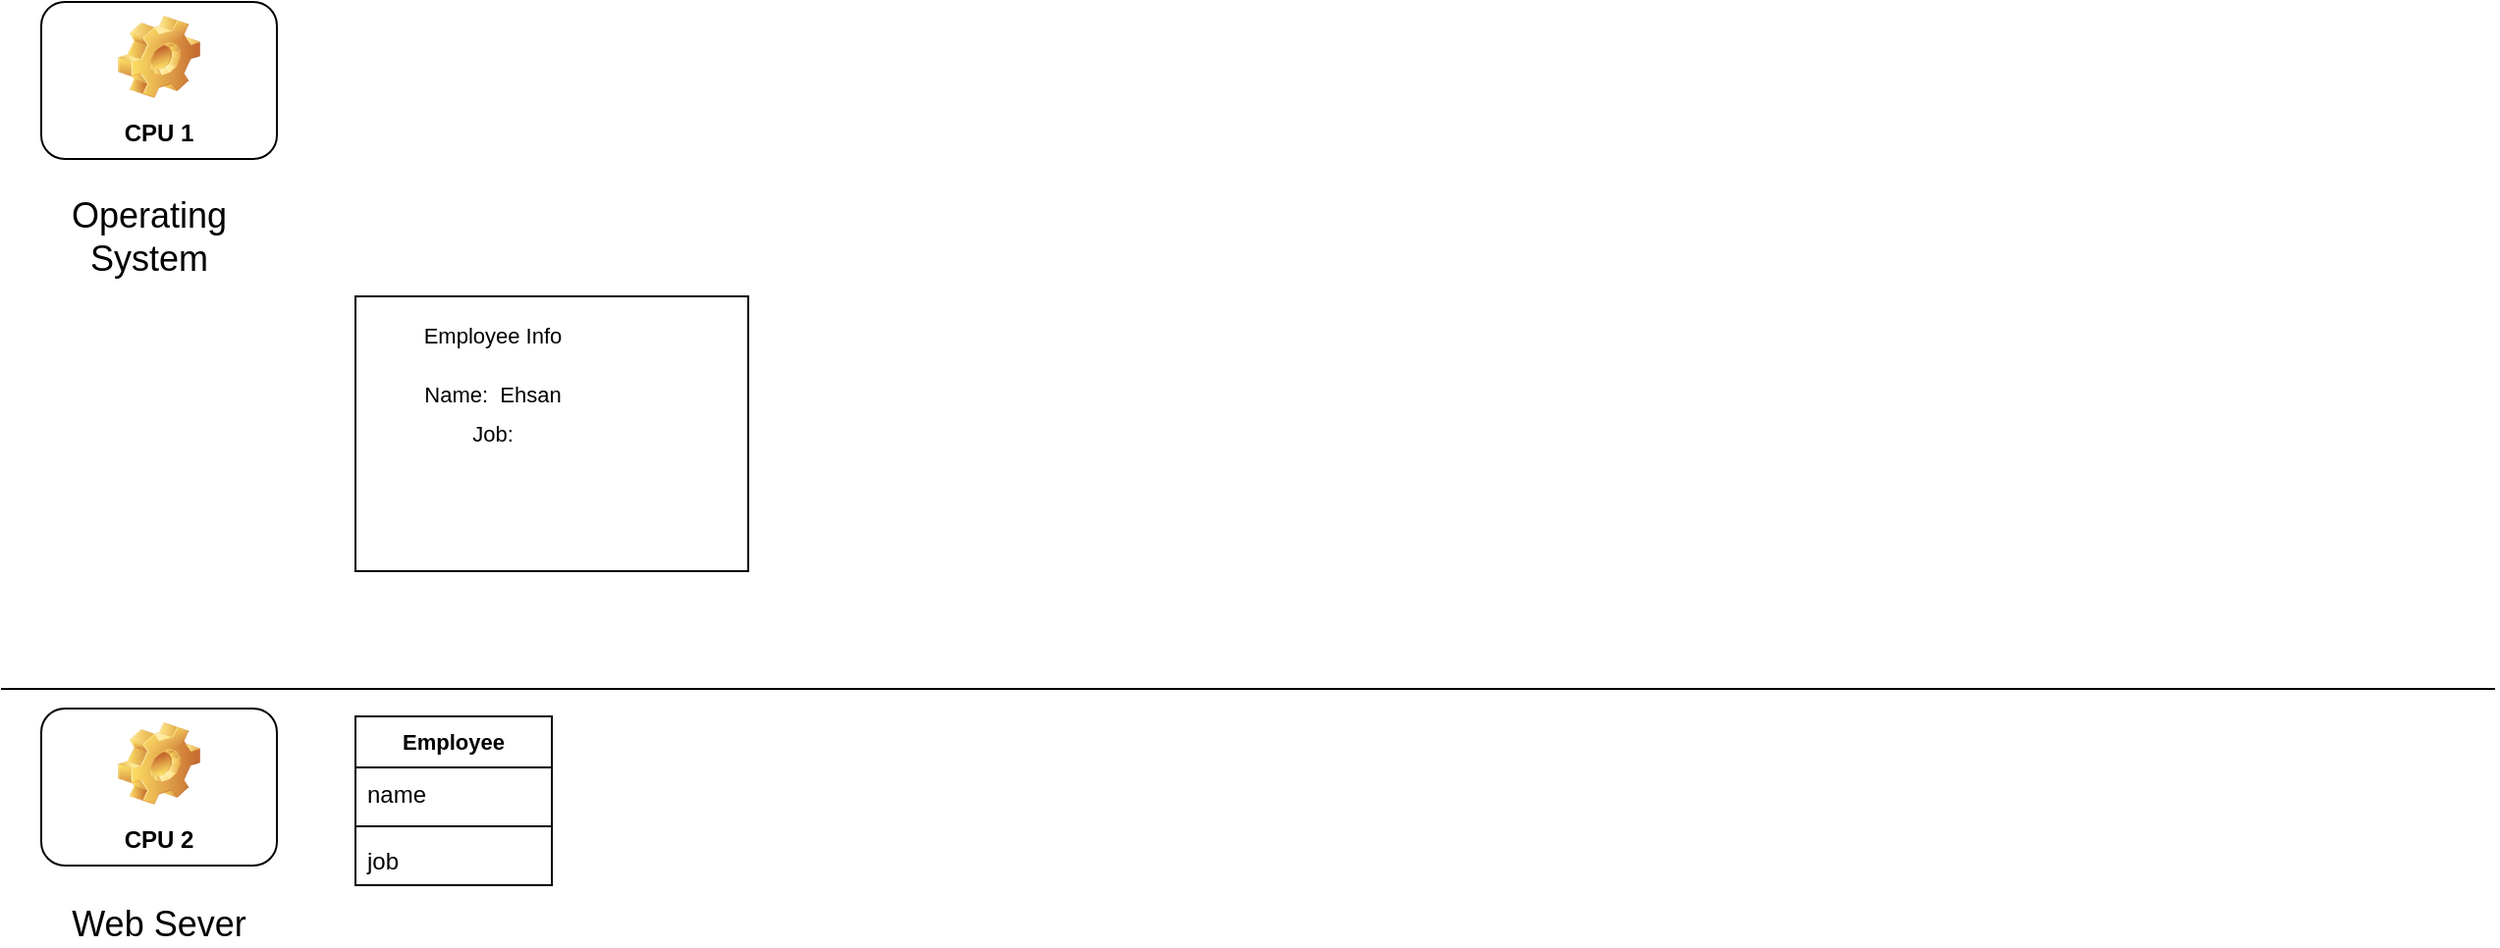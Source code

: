 <mxfile version="12.1.0" type="device" pages="1"><diagram id="jjfMWjGL-o1hQ6Z-tWds" name="Page-1"><mxGraphModel dx="3988" dy="692" grid="1" gridSize="10" guides="1" tooltips="1" connect="1" arrows="1" fold="1" page="1" pageScale="1" pageWidth="3000" pageHeight="600" math="0" shadow="0"><root><mxCell id="0"/><mxCell id="1" parent="0"/><mxCell id="hn-nsXWZZ4yyZwsYU_2t-3" value="CPU 2" style="label;whiteSpace=wrap;html=1;align=center;verticalAlign=bottom;spacingLeft=0;spacingBottom=4;imageAlign=center;imageVerticalAlign=top;image=img/clipart/Gear_128x128.png" vertex="1" parent="1"><mxGeometry x="20" y="370" width="120" height="80" as="geometry"/></mxCell><mxCell id="hn-nsXWZZ4yyZwsYU_2t-4" value="CPU 1" style="label;whiteSpace=wrap;html=1;align=center;verticalAlign=bottom;spacingLeft=0;spacingBottom=4;imageAlign=center;imageVerticalAlign=top;image=img/clipart/Gear_128x128.png" vertex="1" parent="1"><mxGeometry x="20" y="10" width="120" height="80" as="geometry"/></mxCell><mxCell id="hn-nsXWZZ4yyZwsYU_2t-5" value="" style="endArrow=none;html=1;" edge="1" parent="1"><mxGeometry width="50" height="50" relative="1" as="geometry"><mxPoint x="-0.5" y="360" as="sourcePoint"/><mxPoint x="1269.5" y="360" as="targetPoint"/></mxGeometry></mxCell><mxCell id="hn-nsXWZZ4yyZwsYU_2t-8" value="Operating System" style="text;html=1;strokeColor=none;fillColor=none;align=center;verticalAlign=middle;whiteSpace=wrap;rounded=0;fontSize=18;" vertex="1" parent="1"><mxGeometry x="20" y="110" width="110" height="40" as="geometry"/></mxCell><mxCell id="hn-nsXWZZ4yyZwsYU_2t-9" value="Web Sever" style="text;html=1;strokeColor=none;fillColor=none;align=center;verticalAlign=middle;whiteSpace=wrap;rounded=0;fontSize=18;" vertex="1" parent="1"><mxGeometry x="20" y="470" width="120" height="20" as="geometry"/></mxCell><mxCell id="hn-nsXWZZ4yyZwsYU_2t-48" value="" style="rounded=0;whiteSpace=wrap;html=1;fontSize=11;align=center;" vertex="1" parent="1"><mxGeometry x="180" y="160" width="200" height="140" as="geometry"/></mxCell><mxCell id="hn-nsXWZZ4yyZwsYU_2t-52" value="Employee" style="swimlane;fontStyle=1;align=center;verticalAlign=top;childLayout=stackLayout;horizontal=1;startSize=26;horizontalStack=0;resizeParent=1;resizeParentMax=0;resizeLast=0;collapsible=1;marginBottom=0;fontSize=11;" vertex="1" parent="1"><mxGeometry x="180" y="374" width="100" height="86" as="geometry"/></mxCell><mxCell id="hn-nsXWZZ4yyZwsYU_2t-53" value="name" style="text;strokeColor=none;fillColor=none;align=left;verticalAlign=top;spacingLeft=4;spacingRight=4;overflow=hidden;rotatable=0;points=[[0,0.5],[1,0.5]];portConstraint=eastwest;" vertex="1" parent="hn-nsXWZZ4yyZwsYU_2t-52"><mxGeometry y="26" width="100" height="26" as="geometry"/></mxCell><mxCell id="hn-nsXWZZ4yyZwsYU_2t-54" value="" style="line;strokeWidth=1;fillColor=none;align=left;verticalAlign=middle;spacingTop=-1;spacingLeft=3;spacingRight=3;rotatable=0;labelPosition=right;points=[];portConstraint=eastwest;" vertex="1" parent="hn-nsXWZZ4yyZwsYU_2t-52"><mxGeometry y="52" width="100" height="8" as="geometry"/></mxCell><mxCell id="hn-nsXWZZ4yyZwsYU_2t-55" value="job" style="text;strokeColor=none;fillColor=none;align=left;verticalAlign=top;spacingLeft=4;spacingRight=4;overflow=hidden;rotatable=0;points=[[0,0.5],[1,0.5]];portConstraint=eastwest;" vertex="1" parent="hn-nsXWZZ4yyZwsYU_2t-52"><mxGeometry y="60" width="100" height="26" as="geometry"/></mxCell><mxCell id="hn-nsXWZZ4yyZwsYU_2t-56" value="Employee Info" style="text;html=1;strokeColor=none;fillColor=none;align=center;verticalAlign=middle;whiteSpace=wrap;rounded=0;fontSize=11;" vertex="1" parent="1"><mxGeometry x="180" y="170" width="140" height="20" as="geometry"/></mxCell><mxCell id="hn-nsXWZZ4yyZwsYU_2t-57" value="Name:&amp;nbsp; Ehsan" style="text;html=1;strokeColor=none;fillColor=none;align=center;verticalAlign=middle;whiteSpace=wrap;rounded=0;fontSize=11;" vertex="1" parent="1"><mxGeometry x="180" y="200" width="140" height="20" as="geometry"/></mxCell><mxCell id="hn-nsXWZZ4yyZwsYU_2t-58" value="Job:" style="text;html=1;strokeColor=none;fillColor=none;align=center;verticalAlign=middle;whiteSpace=wrap;rounded=0;fontSize=11;" vertex="1" parent="1"><mxGeometry x="180" y="219.5" width="140" height="20" as="geometry"/></mxCell></root></mxGraphModel></diagram></mxfile>